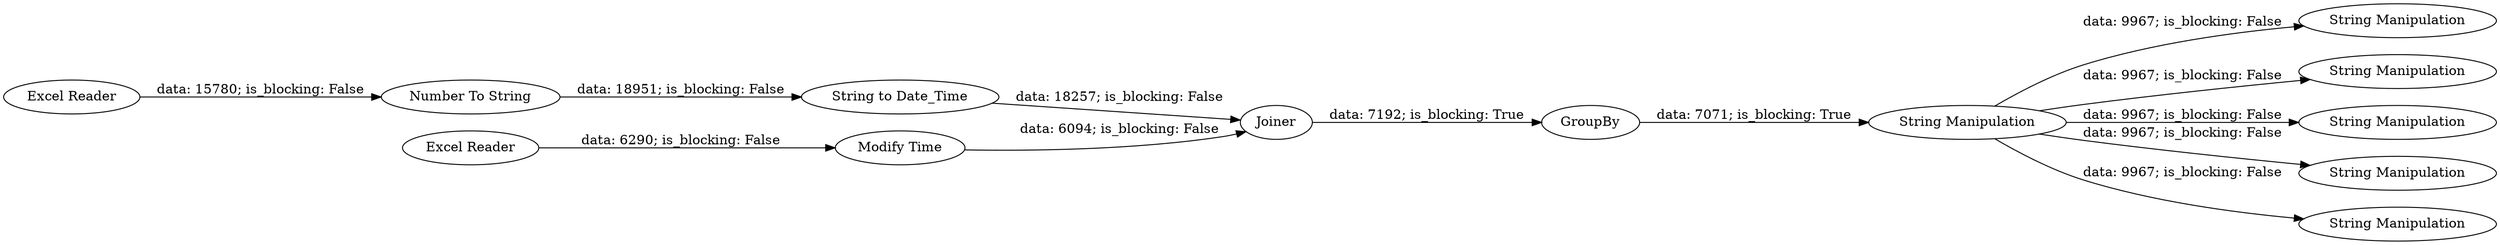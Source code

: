 digraph {
	"-3795639851279370042_2" [label="Excel Reader"]
	"-3795639851279370042_12" [label="String Manipulation"]
	"-3795639851279370042_3" [label="Modify Time"]
	"-3795639851279370042_13" [label="String Manipulation"]
	"-3795639851279370042_10" [label="String Manipulation"]
	"-3795639851279370042_9" [label="String Manipulation"]
	"-3795639851279370042_5" [label="String to Date_Time"]
	"-3795639851279370042_1" [label="Excel Reader"]
	"-3795639851279370042_8" [label="String Manipulation"]
	"-3795639851279370042_6" [label=Joiner]
	"-3795639851279370042_7" [label=GroupBy]
	"-3795639851279370042_11" [label="String Manipulation"]
	"-3795639851279370042_4" [label="Number To String"]
	"-3795639851279370042_5" -> "-3795639851279370042_6" [label="data: 18257; is_blocking: False"]
	"-3795639851279370042_3" -> "-3795639851279370042_6" [label="data: 6094; is_blocking: False"]
	"-3795639851279370042_8" -> "-3795639851279370042_13" [label="data: 9967; is_blocking: False"]
	"-3795639851279370042_1" -> "-3795639851279370042_3" [label="data: 6290; is_blocking: False"]
	"-3795639851279370042_2" -> "-3795639851279370042_4" [label="data: 15780; is_blocking: False"]
	"-3795639851279370042_6" -> "-3795639851279370042_7" [label="data: 7192; is_blocking: True"]
	"-3795639851279370042_8" -> "-3795639851279370042_12" [label="data: 9967; is_blocking: False"]
	"-3795639851279370042_4" -> "-3795639851279370042_5" [label="data: 18951; is_blocking: False"]
	"-3795639851279370042_7" -> "-3795639851279370042_8" [label="data: 7071; is_blocking: True"]
	"-3795639851279370042_8" -> "-3795639851279370042_9" [label="data: 9967; is_blocking: False"]
	"-3795639851279370042_8" -> "-3795639851279370042_10" [label="data: 9967; is_blocking: False"]
	"-3795639851279370042_8" -> "-3795639851279370042_11" [label="data: 9967; is_blocking: False"]
	rankdir=LR
}
